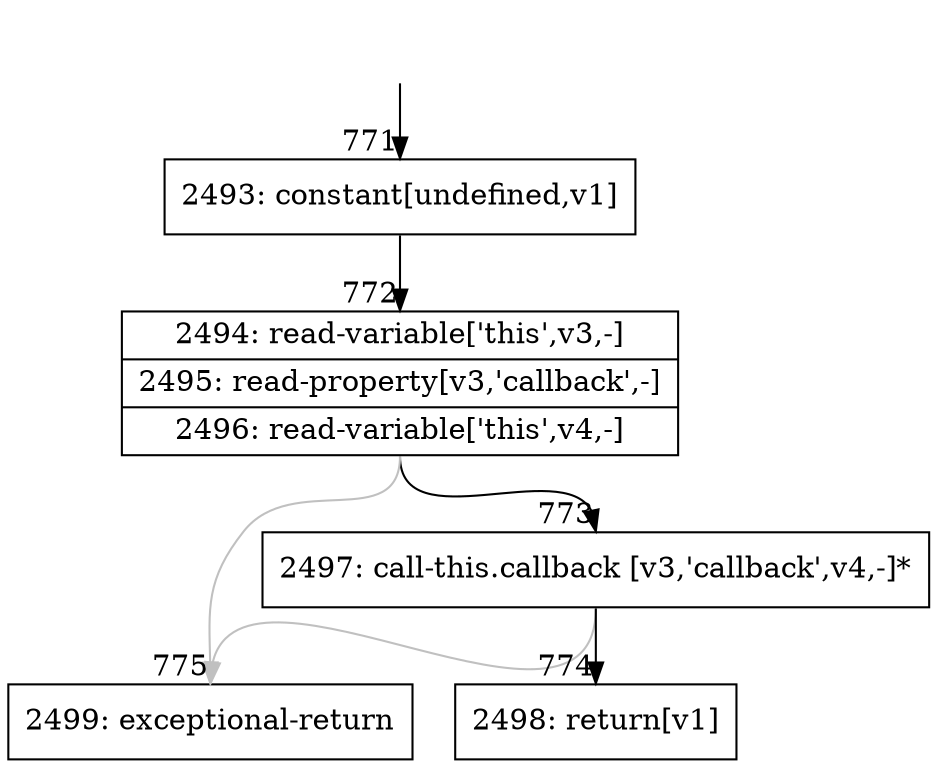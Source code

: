 digraph {
rankdir="TD"
BB_entry63[shape=none,label=""];
BB_entry63 -> BB771 [tailport=s, headport=n, headlabel="    771"]
BB771 [shape=record label="{2493: constant[undefined,v1]}" ] 
BB771 -> BB772 [tailport=s, headport=n, headlabel="      772"]
BB772 [shape=record label="{2494: read-variable['this',v3,-]|2495: read-property[v3,'callback',-]|2496: read-variable['this',v4,-]}" ] 
BB772 -> BB773 [tailport=s, headport=n, headlabel="      773"]
BB772 -> BB775 [tailport=s, headport=n, color=gray, headlabel="      775"]
BB773 [shape=record label="{2497: call-this.callback [v3,'callback',v4,-]*}" ] 
BB773 -> BB774 [tailport=s, headport=n, headlabel="      774"]
BB773 -> BB775 [tailport=s, headport=n, color=gray]
BB774 [shape=record label="{2498: return[v1]}" ] 
BB775 [shape=record label="{2499: exceptional-return}" ] 
//#$~ 520
}
